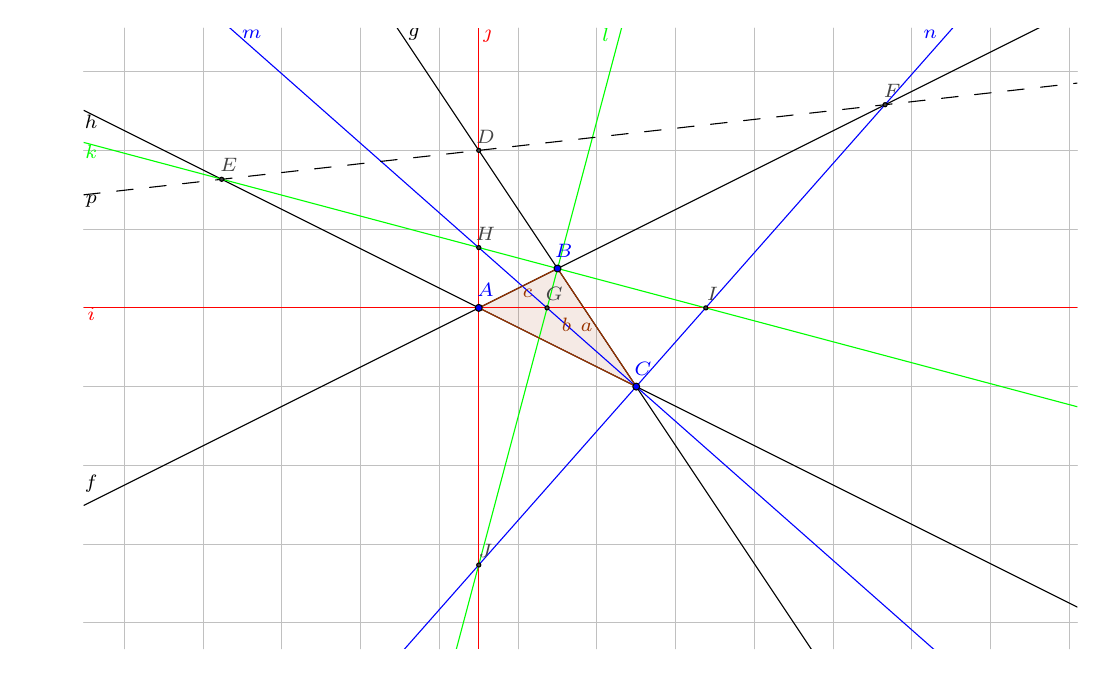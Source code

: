 \definecolor{zzttqq}{rgb}{0.6,0.2,0.}
\definecolor{uuuuuu}{rgb}{0.267,0.267,0.267}
\definecolor{qqffqq}{rgb}{0.,1.,0.}
\definecolor{ffqqqq}{rgb}{1.,0.,0.}
\definecolor{qqqqff}{rgb}{0.,0.,1.}
\definecolor{cqcqcq}{rgb}{0.753,0.753,0.753}
\begin{tikzpicture}[scale=0.5,line cap=round,line join=round,>=triangle 45,x=1.0cm,y=1.0cm]
\draw [color=cqcqcq,, xstep=2.0cm,ystep=2.0cm] (-9.038,-6.657) grid (16.203,9.103);
\clip(-9.038,-6.657) rectangle (16.203,9.103);
\fill[color=zzttqq,fill=zzttqq,fill opacity=0.1] (1.,2.) -- (3.,3.) -- (5.,0.) -- cycle;
\draw [domain=-9.038:16.203] plot(\x,{(--3.--1.*\x)/2.});
\draw [domain=-9.038:16.203] plot(\x,{(--15.-3.*\x)/2.});
\draw [domain=-9.038:16.203] plot(\x,{(--10.-2.*\x)/4.});
\draw [color=ffqqqq,domain=-9.038:16.203] plot(\x,{(--2.-0.*\x)/1.});
\draw [color=ffqqqq] (1.,-6.657) -- (1.,9.103);
\draw [color=qqffqq,domain=-9.038:16.203] plot(\x,{(--3.67-0.257*\x)/0.966});
\draw [color=qqffqq,domain=-9.038:16.203] plot(\x,{(-2.129--0.966*\x)/0.257});
\draw [color=qqqqff,domain=-9.038:16.203] plot(\x,{(--3.309-0.662*\x)/0.75});
\draw [color=qqqqff,domain=-9.038:16.203] plot(\x,{(-3.748--0.75*\x)/0.662});
\draw [dash pattern=on 6pt off 6pt,domain=-9.038:16.203] plot(\x,{(--99.219--1.895*\x)/16.852});
\draw [color=zzttqq] (1.,2.)-- (3.,3.);
\draw [color=zzttqq] (3.,3.)-- (5.,0.);
\draw [color=zzttqq] (5.,0.)-- (1.,2.);
\begin{scriptsize}
\draw [fill=qqqqff] (1.,2.) circle (2.5pt);
\draw[color=qqqqff] (1.17,2.448) node {$A$};
\draw [fill=qqqqff] (3.,3.) circle (2.5pt);
\draw[color=qqqqff] (3.158,3.442) node {$B$};
\draw[color=black] (-8.844,-2.474) node {$f$};
\draw [fill=qqqqff] (5.,0.) circle (2.5pt);
\draw[color=qqqqff] (5.171,0.46) node {$C$};
\draw[color=black] (-0.649,8.946) node {$g$};
\draw[color=black] (-8.844,6.715) node {$h$};
\draw[color=ffqqqq] (-8.844,1.842) node {$i$};
\draw[color=ffqqqq] (1.243,8.946) node {$j$};
\draw[color=qqffqq] (-8.844,5.964) node {$k$};
\draw[color=qqffqq] (4.225,8.946) node {$l$};
\draw[color=qqqqff] (-4.77,8.946) node {$m$};
\draw[color=qqqqff] (12.469,8.946) node {$n$};
\draw [fill=uuuuuu] (1.,6.) circle (1.5pt);
\draw[color=uuuuuu] (1.17,6.351) node {$D$};
\draw [fill=uuuuuu] (-5.531,5.266) circle (1.5pt);
\draw[color=uuuuuu] (-5.352,5.624) node {$E$};
\draw [fill=uuuuuu] (11.321,7.161) circle (1.5pt);
\draw[color=uuuuuu] (11.499,7.515) node {$F$};
\draw[color=black] (-8.844,4.703) node {$p$};
\draw[color=zzttqq] (2.237,2.375) node {$c$};
\draw[color=zzttqq] (3.74,1.502) node {$a$};
\draw[color=zzttqq] (3.231,1.575) node {$b$};
\draw [fill=uuuuuu] (2.734,2.) circle (1.5pt);
\draw[color=uuuuuu] (2.916,2.351) node {$G$};
\draw [fill=uuuuuu] (1.,3.531) circle (1.5pt);
\draw[color=uuuuuu] (1.17,3.878) node {$H$};
\draw [fill=uuuuuu] (6.766,2.) circle (1.5pt);
\draw[color=uuuuuu] (6.94,2.351) node {$I$};
\draw [fill=uuuuuu] (1.,-4.531) circle (1.5pt);
\draw[color=uuuuuu] (1.17,-4.171) node {$J$};
\end{scriptsize}
\end{tikzpicture}
